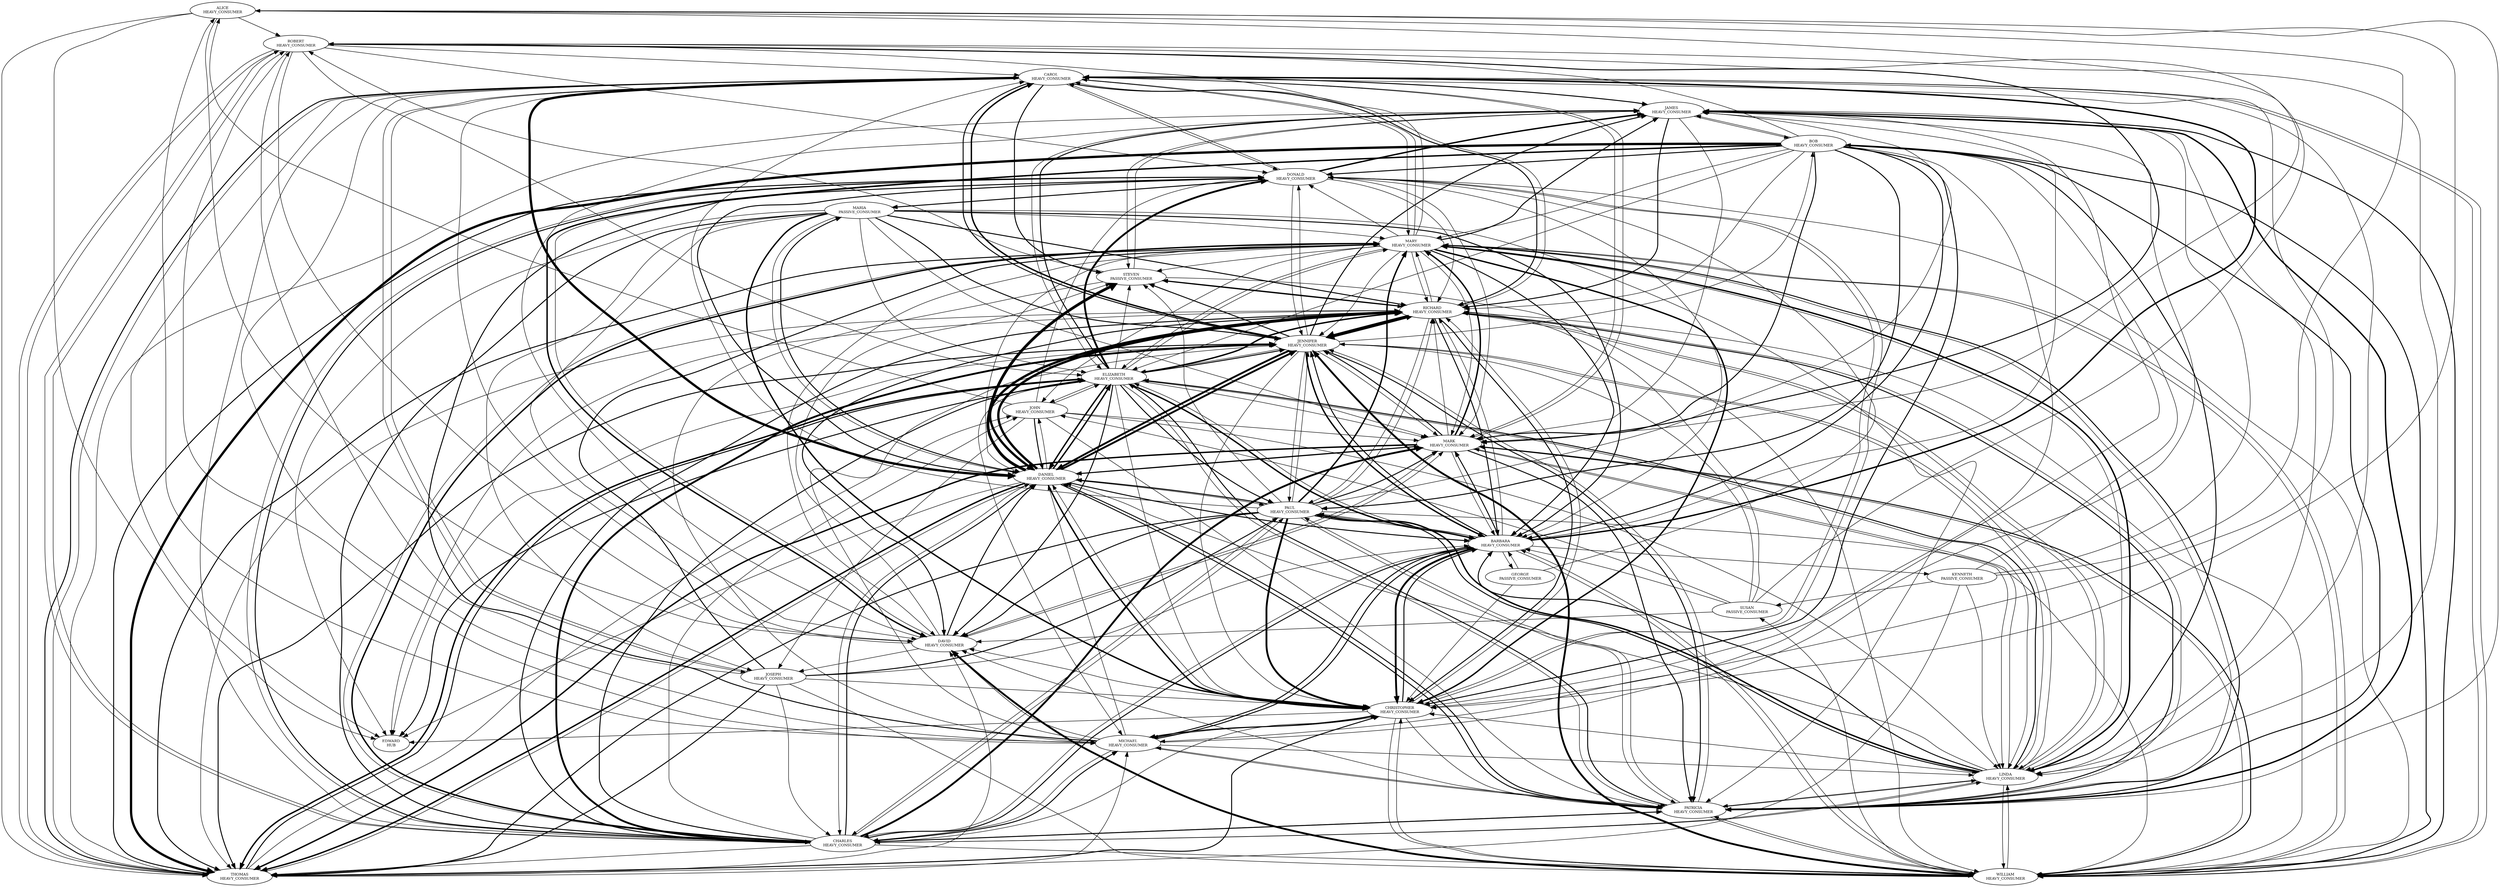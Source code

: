 // Template
digraph {
	overlap=scale
	"0x0629AD512E" [label="ALICE
HEAVY_CONSUMER" fontsize=8]
	"0x0A936D5F6E" [label="BOB
HEAVY_CONSUMER" fontsize=8]
	"0xA9F8DEA811" [label="CAROL
HEAVY_CONSUMER" fontsize=8]
	"0x04947FA9E1" [label="JAMES
HEAVY_CONSUMER" fontsize=8]
	"0x733CC31B32" [label="JOHN
HEAVY_CONSUMER" fontsize=8]
	"0xB691CC18D1" [label="ROBERT
HEAVY_CONSUMER" fontsize=8]
	"0xCC67D28E59" [label="MICHAEL
HEAVY_CONSUMER" fontsize=8]
	"0xCB7EDB0344" [label="MARY
HEAVY_CONSUMER" fontsize=8]
	"0x3781DEF0EA" [label="WILLIAM
HEAVY_CONSUMER" fontsize=8]
	"0xA6BE8493D0" [label="DAVID
HEAVY_CONSUMER" fontsize=8]
	"0x5CE2016D7A" [label="RICHARD
HEAVY_CONSUMER" fontsize=8]
	"0xB14BA8F7EA" [label="CHARLES
HEAVY_CONSUMER" fontsize=8]
	"0xEB940707E5" [label="JOSEPH
HEAVY_CONSUMER" fontsize=8]
	"0x4F11722E16" [label="THOMAS
HEAVY_CONSUMER" fontsize=8]
	"0xD81D7A7967" [label="PATRICIA
HEAVY_CONSUMER" fontsize=8]
	"0x950043C4F3" [label="CHRISTOPHER
HEAVY_CONSUMER" fontsize=8]
	"0xCA42457BD9" [label="LINDA
HEAVY_CONSUMER" fontsize=8]
	"0xBB084BF3EA" [label="BARBARA
HEAVY_CONSUMER" fontsize=8]
	"0xBFC5DA6BBC" [label="DANIEL
HEAVY_CONSUMER" fontsize=8]
	"0x4DC8F51C4F" [label="PAUL
HEAVY_CONSUMER" fontsize=8]
	"0x4C7C98282A" [label="MARK
HEAVY_CONSUMER" fontsize=8]
	"0x693D74AE66" [label="ELIZABETH
HEAVY_CONSUMER" fontsize=8]
	"0x67977A1BAC" [label="DONALD
HEAVY_CONSUMER" fontsize=8]
	"0x4846206837" [label="JENNIFER
HEAVY_CONSUMER" fontsize=8]
	"0x473595B24B" [label="GEORGE
PASSIVE_CONSUMER" fontsize=8]
	"0x03F7D6F425" [label="MARIA
PASSIVE_CONSUMER" fontsize=8]
	"0x50E3FE6CA0" [label="KENNETH
PASSIVE_CONSUMER" fontsize=8]
	"0x444CE63E72" [label="SUSAN
PASSIVE_CONSUMER" fontsize=8]
	"0x2D777C918D" [label="STEVEN
PASSIVE_CONSUMER" fontsize=8]
	"0x13871360E0" [label="EDWARD
HUB" fontsize=8]
	"0xCC67D28E59" -> "0x67977A1BAC" [penwidth=2]
	"0x4846206837" -> "0x04947FA9E1" [penwidth=2]
	"0x4F11722E16" -> "0x67977A1BAC" [penwidth=2]
	"0xB14BA8F7EA" -> "0x5CE2016D7A" [penwidth=2]
	"0x3781DEF0EA" -> "0xD81D7A7967" [penwidth=1]
	"0xA9F8DEA811" -> "0xBFC5DA6BBC" [penwidth=5]
	"0x3781DEF0EA" -> "0x444CE63E72" [penwidth=1]
	"0x4846206837" -> "0x2D777C918D" [penwidth=2]
	"0x4DC8F51C4F" -> "0xA6BE8493D0" [penwidth=2]
	"0x4846206837" -> "0xD81D7A7967" [penwidth=2]
	"0xEB940707E5" -> "0xA9F8DEA811" [penwidth=1]
	"0x693D74AE66" -> "0x4846206837" [penwidth=2]
	"0x950043C4F3" -> "0xD81D7A7967" [penwidth=1]
	"0x0A936D5F6E" -> "0xD81D7A7967" [penwidth=2]
	"0x693D74AE66" -> "0xBB084BF3EA" [penwidth=3]
	"0x950043C4F3" -> "0x04947FA9E1" [penwidth=1]
	"0x0A936D5F6E" -> "0x67977A1BAC" [penwidth=2]
	"0xB691CC18D1" -> "0x4C7C98282A" [penwidth=2]
	"0xD81D7A7967" -> "0x04947FA9E1" [penwidth=3]
	"0x4846206837" -> "0x67977A1BAC" [penwidth=1]
	"0xEB940707E5" -> "0xBB084BF3EA" [penwidth=1]
	"0x04947FA9E1" -> "0x2D777C918D" [penwidth=1]
	"0x5CE2016D7A" -> "0x4846206837" [penwidth=6]
	"0x950043C4F3" -> "0xA6BE8493D0" [penwidth=1]
	"0xCA42457BD9" -> "0xCB7EDB0344" [penwidth=3]
	"0x03F7D6F425" -> "0xEB940707E5" [penwidth=1]
	"0xBB084BF3EA" -> "0xCC67D28E59" [penwidth=2]
	"0x4DC8F51C4F" -> "0x950043C4F3" [penwidth=4]
	"0x03F7D6F425" -> "0xBFC5DA6BBC" [penwidth=1]
	"0xD81D7A7967" -> "0x3781DEF0EA" [penwidth=1]
	"0xCB7EDB0344" -> "0x950043C4F3" [penwidth=3]
	"0x67977A1BAC" -> "0x03F7D6F425" [penwidth=2]
	"0xCB7EDB0344" -> "0xBB084BF3EA" [penwidth=2]
	"0x4C7C98282A" -> "0xCA42457BD9" [penwidth=1]
	"0xBFC5DA6BBC" -> "0x5CE2016D7A" [penwidth=5]
	"0xD81D7A7967" -> "0xCA42457BD9" [penwidth=1]
	"0x3781DEF0EA" -> "0xCA42457BD9" [penwidth=1]
	"0xCB7EDB0344" -> "0xA6BE8493D0" [penwidth=1]
	"0xBB084BF3EA" -> "0x4846206837" [penwidth=2]
	"0x04947FA9E1" -> "0x4C7C98282A" [penwidth=1]
	"0x0629AD512E" -> "0xD81D7A7967" [penwidth=1]
	"0x473595B24B" -> "0x950043C4F3" [penwidth=1]
	"0xCB7EDB0344" -> "0x4F11722E16" [penwidth=2]
	"0x693D74AE66" -> "0x67977A1BAC" [penwidth=4]
	"0x693D74AE66" -> "0xA6BE8493D0" [penwidth=2]
	"0x733CC31B32" -> "0xEB940707E5" [penwidth=1]
	"0x03F7D6F425" -> "0xCB7EDB0344" [penwidth=1]
	"0x5CE2016D7A" -> "0xBFC5DA6BBC" [penwidth=5]
	"0x693D74AE66" -> "0xCB7EDB0344" [penwidth=1]
	"0xBB084BF3EA" -> "0x950043C4F3" [penwidth=4]
	"0x5CE2016D7A" -> "0x4F11722E16" [penwidth=1]
	"0xCB7EDB0344" -> "0x4C7C98282A" [penwidth=1]
	"0xEB940707E5" -> "0x950043C4F3" [penwidth=1]
	"0xD81D7A7967" -> "0x4846206837" [penwidth=1]
	"0xB14BA8F7EA" -> "0x4846206837" [penwidth=4]
	"0xB14BA8F7EA" -> "0x67977A1BAC" [penwidth=2]
	"0x2D777C918D" -> "0x5CE2016D7A" [penwidth=1]
	"0x4846206837" -> "0x950043C4F3" [penwidth=1]
	"0xCB7EDB0344" -> "0xD81D7A7967" [penwidth=1]
	"0x0A936D5F6E" -> "0xA6BE8493D0" [penwidth=3]
	"0xBFC5DA6BBC" -> "0x03F7D6F425" [penwidth=2]
	"0x4F11722E16" -> "0xB691CC18D1" [penwidth=1]
	"0x693D74AE66" -> "0x04947FA9E1" [penwidth=2]
	"0x5CE2016D7A" -> "0xBB084BF3EA" [penwidth=2]
	"0x5CE2016D7A" -> "0xCA42457BD9" [penwidth=1]
	"0xB691CC18D1" -> "0xCA42457BD9" [penwidth=1]
	"0x4846206837" -> "0x13871360E0" [penwidth=1]
	"0x4DC8F51C4F" -> "0xCB7EDB0344" [penwidth=3]
	"0x4846206837" -> "0xBB084BF3EA" [penwidth=3]
	"0xB14BA8F7EA" -> "0x3781DEF0EA" [penwidth=1]
	"0xD81D7A7967" -> "0xBFC5DA6BBC" [penwidth=2]
	"0xBB084BF3EA" -> "0x4C7C98282A" [penwidth=2]
	"0xCC67D28E59" -> "0x04947FA9E1" [penwidth=1]
	"0x03F7D6F425" -> "0x950043C4F3" [penwidth=3]
	"0xD81D7A7967" -> "0x4DC8F51C4F" [penwidth=1]
	"0x4846206837" -> "0x4C7C98282A" [penwidth=1]
	"0xA6BE8493D0" -> "0x2D777C918D" [penwidth=1]
	"0x950043C4F3" -> "0xBB084BF3EA" [penwidth=2]
	"0xCC67D28E59" -> "0xBB084BF3EA" [penwidth=2]
	"0xBB084BF3EA" -> "0x3781DEF0EA" [penwidth=1]
	"0xB691CC18D1" -> "0x4F11722E16" [penwidth=1]
	"0xB14BA8F7EA" -> "0x4C7C98282A" [penwidth=4]
	"0x693D74AE66" -> "0x5CE2016D7A" [penwidth=3]
	"0x693D74AE66" -> "0xCA42457BD9" [penwidth=1]
	"0xCA42457BD9" -> "0xBFC5DA6BBC" [penwidth=1]
	"0x4846206837" -> "0xA9F8DEA811" [penwidth=3]
	"0x4C7C98282A" -> "0x4F11722E16" [penwidth=3]
	"0xEB940707E5" -> "0x4F11722E16" [penwidth=2]
	"0x3781DEF0EA" -> "0x4C7C98282A" [penwidth=2]
	"0x4846206837" -> "0x5CE2016D7A" [penwidth=2]
	"0xBFC5DA6BBC" -> "0x67977A1BAC" [penwidth=2]
	"0x0A936D5F6E" -> "0x3781DEF0EA" [penwidth=2]
	"0xA9F8DEA811" -> "0xEB940707E5" [penwidth=1]
	"0x67977A1BAC" -> "0x04947FA9E1" [penwidth=3]
	"0xD81D7A7967" -> "0xB14BA8F7EA" [penwidth=1]
	"0x0629AD512E" -> "0x4C7C98282A" [penwidth=1]
	"0xCA42457BD9" -> "0x4C7C98282A" [penwidth=1]
	"0xBB084BF3EA" -> "0x693D74AE66" [penwidth=1]
	"0xBFC5DA6BBC" -> "0x2D777C918D" [penwidth=6]
	"0xB14BA8F7EA" -> "0xCB7EDB0344" [penwidth=3]
	"0xA9F8DEA811" -> "0x4846206837" [penwidth=2]
	"0xBB084BF3EA" -> "0x4DC8F51C4F" [penwidth=1]
	"0x5CE2016D7A" -> "0xD81D7A7967" [penwidth=2]
	"0xD81D7A7967" -> "0xCB7EDB0344" [penwidth=2]
	"0x0A936D5F6E" -> "0xCC67D28E59" [penwidth=1]
	"0xCB7EDB0344" -> "0x693D74AE66" [penwidth=1]
	"0xCA42457BD9" -> "0x4DC8F51C4F" [penwidth=3]
	"0x693D74AE66" -> "0x4F11722E16" [penwidth=3]
	"0x444CE63E72" -> "0x5CE2016D7A" [penwidth=1]
	"0xA9F8DEA811" -> "0x5CE2016D7A" [penwidth=2]
	"0x4C7C98282A" -> "0xCB7EDB0344" [penwidth=3]
	"0x4F11722E16" -> "0xA9F8DEA811" [penwidth=1]
	"0xBB084BF3EA" -> "0x5CE2016D7A" [penwidth=1]
	"0xA9F8DEA811" -> "0x4F11722E16" [penwidth=2]
	"0x693D74AE66" -> "0x13871360E0" [penwidth=2]
	"0xCA42457BD9" -> "0x3781DEF0EA" [penwidth=1]
	"0xEB940707E5" -> "0xB691CC18D1" [penwidth=1]
	"0x733CC31B32" -> "0xCA42457BD9" [penwidth=1]
	"0x4F11722E16" -> "0xCC67D28E59" [penwidth=1]
	"0xCB7EDB0344" -> "0xB691CC18D1" [penwidth=1]
	"0xBB084BF3EA" -> "0xB14BA8F7EA" [penwidth=1]
	"0x0A936D5F6E" -> "0x950043C4F3" [penwidth=2]
	"0x04947FA9E1" -> "0x0A936D5F6E" [penwidth=1]
	"0xB14BA8F7EA" -> "0xB691CC18D1" [penwidth=1]
	"0x4DC8F51C4F" -> "0x04947FA9E1" [penwidth=1]
	"0x04947FA9E1" -> "0x5CE2016D7A" [penwidth=2]
	"0xCB7EDB0344" -> "0x2D777C918D" [penwidth=1]
	"0x4846206837" -> "0x4F11722E16" [penwidth=2]
	"0x67977A1BAC" -> "0x950043C4F3" [penwidth=1]
	"0xBB084BF3EA" -> "0x473595B24B" [penwidth=1]
	"0x693D74AE66" -> "0xD81D7A7967" [penwidth=1]
	"0xBFC5DA6BBC" -> "0x693D74AE66" [penwidth=3]
	"0x444CE63E72" -> "0xBB084BF3EA" [penwidth=1]
	"0x693D74AE66" -> "0x950043C4F3" [penwidth=1]
	"0xA6BE8493D0" -> "0xA9F8DEA811" [penwidth=1]
	"0xB14BA8F7EA" -> "0x4F11722E16" [penwidth=1]
	"0x03F7D6F425" -> "0x4846206837" [penwidth=2]
	"0x473595B24B" -> "0x67977A1BAC" [penwidth=1]
	"0x0A936D5F6E" -> "0xBB084BF3EA" [penwidth=2]
	"0xD81D7A7967" -> "0xCC67D28E59" [penwidth=1]
	"0xCC67D28E59" -> "0xBFC5DA6BBC" [penwidth=1]
	"0x5CE2016D7A" -> "0x2D777C918D" [penwidth=2]
	"0xCB7EDB0344" -> "0x733CC31B32" [penwidth=1]
	"0x03F7D6F425" -> "0x5CE2016D7A" [penwidth=2]
	"0x693D74AE66" -> "0xBFC5DA6BBC" [penwidth=3]
	"0x50E3FE6CA0" -> "0x0A936D5F6E" [penwidth=1]
	"0xA9F8DEA811" -> "0x13871360E0" [penwidth=1]
	"0xA6BE8493D0" -> "0x0A936D5F6E" [penwidth=1]
	"0xCB7EDB0344" -> "0x3781DEF0EA" [penwidth=1]
	"0x04947FA9E1" -> "0xCA42457BD9" [penwidth=1]
	"0xCC67D28E59" -> "0xD81D7A7967" [penwidth=1]
	"0x4F11722E16" -> "0x693D74AE66" [penwidth=2]
	"0xBFC5DA6BBC" -> "0x950043C4F3" [penwidth=3]
	"0xEB940707E5" -> "0xCB7EDB0344" [penwidth=2]
	"0xB14BA8F7EA" -> "0xBB084BF3EA" [penwidth=2]
	"0xA9F8DEA811" -> "0x950043C4F3" [penwidth=1]
	"0x3781DEF0EA" -> "0x5CE2016D7A" [penwidth=1]
	"0x4DC8F51C4F" -> "0x4846206837" [penwidth=1]
	"0x3781DEF0EA" -> "0x950043C4F3" [penwidth=1]
	"0xCC67D28E59" -> "0x4846206837" [penwidth=1]
	"0x0A936D5F6E" -> "0x4DC8F51C4F" [penwidth=2]
	"0x2D777C918D" -> "0xB691CC18D1" [penwidth=1]
	"0xB691CC18D1" -> "0xB14BA8F7EA" [penwidth=1]
	"0xB14BA8F7EA" -> "0xCC67D28E59" [penwidth=2]
	"0xA9F8DEA811" -> "0x4C7C98282A" [penwidth=1]
	"0xBB084BF3EA" -> "0x04947FA9E1" [penwidth=1]
	"0x693D74AE66" -> "0xCC67D28E59" [penwidth=1]
	"0x0A936D5F6E" -> "0xB691CC18D1" [penwidth=1]
	"0x693D74AE66" -> "0x4DC8F51C4F" [penwidth=2]
	"0xBB084BF3EA" -> "0xA9F8DEA811" [penwidth=3]
	"0xCB7EDB0344" -> "0xCA42457BD9" [penwidth=1]
	"0x950043C4F3" -> "0xCC67D28E59" [penwidth=2]
	"0x733CC31B32" -> "0xD81D7A7967" [penwidth=1]
	"0x4DC8F51C4F" -> "0x4C7C98282A" [penwidth=2]
	"0x50E3FE6CA0" -> "0x4F11722E16" [penwidth=1]
	"0x0629AD512E" -> "0x4F11722E16" [penwidth=1]
	"0xCA42457BD9" -> "0xBB084BF3EA" [penwidth=2]
	"0x0629AD512E" -> "0xA6BE8493D0" [penwidth=1]
	"0x0A936D5F6E" -> "0x693D74AE66" [penwidth=1]
	"0x4DC8F51C4F" -> "0xD81D7A7967" [penwidth=1]
	"0xCC67D28E59" -> "0xB14BA8F7EA" [penwidth=1]
	"0x3781DEF0EA" -> "0x4846206837" [penwidth=4]
	"0xEB940707E5" -> "0x4DC8F51C4F" [penwidth=2]
	"0x3781DEF0EA" -> "0xA6BE8493D0" [penwidth=4]
	"0x4846206837" -> "0xCA42457BD9" [penwidth=1]
	"0xCC67D28E59" -> "0x0629AD512E" [penwidth=1]
	"0x5CE2016D7A" -> "0xCB7EDB0344" [penwidth=1]
	"0x0A936D5F6E" -> "0x5CE2016D7A" [penwidth=1]
	"0xA9F8DEA811" -> "0x3781DEF0EA" [penwidth=1]
	"0xBB084BF3EA" -> "0x50E3FE6CA0" [penwidth=1]
	"0xD81D7A7967" -> "0xA6BE8493D0" [penwidth=1]
	"0xBFC5DA6BBC" -> "0x4F11722E16" [penwidth=3]
	"0x4C7C98282A" -> "0x4846206837" [penwidth=2]
	"0xBFC5DA6BBC" -> "0xD81D7A7967" [penwidth=2]
	"0x0629AD512E" -> "0x13871360E0" [penwidth=1]
	"0x473595B24B" -> "0xBB084BF3EA" [penwidth=1]
	"0x3781DEF0EA" -> "0x67977A1BAC" [penwidth=1]
	"0xCA42457BD9" -> "0x693D74AE66" [penwidth=2]
	"0x444CE63E72" -> "0xA6BE8493D0" [penwidth=1]
	"0xCB7EDB0344" -> "0xA9F8DEA811" [penwidth=1]
	"0x4846206837" -> "0x4DC8F51C4F" [penwidth=1]
	"0x950043C4F3" -> "0x67977A1BAC" [penwidth=1]
	"0x67977A1BAC" -> "0x4C7C98282A" [penwidth=1]
	"0x03F7D6F425" -> "0xA6BE8493D0" [penwidth=1]
	"0xEB940707E5" -> "0x3781DEF0EA" [penwidth=1]
	"0xA9F8DEA811" -> "0x2D777C918D" [penwidth=2]
	"0x03F7D6F425" -> "0xB14BA8F7EA" [penwidth=2]
	"0x04947FA9E1" -> "0x693D74AE66" [penwidth=1]
	"0x4F11722E16" -> "0x950043C4F3" [penwidth=2]
	"0x4C7C98282A" -> "0xD81D7A7967" [penwidth=2]
	"0x4C7C98282A" -> "0xA9F8DEA811" [penwidth=1]
	"0xA9F8DEA811" -> "0xCB7EDB0344" [penwidth=1]
	"0x4846206837" -> "0xBFC5DA6BBC" [penwidth=4]
	"0x5CE2016D7A" -> "0x4DC8F51C4F" [penwidth=1]
	"0x3781DEF0EA" -> "0xCB7EDB0344" [penwidth=1]
	"0xCA42457BD9" -> "0x950043C4F3" [penwidth=1]
	"0x4DC8F51C4F" -> "0x3781DEF0EA" [penwidth=1]
	"0x733CC31B32" -> "0x4C7C98282A" [penwidth=1]
	"0x3781DEF0EA" -> "0xA9F8DEA811" [penwidth=1]
	"0x444CE63E72" -> "0xB691CC18D1" [penwidth=1]
	"0x444CE63E72" -> "0x733CC31B32" [penwidth=1]
	"0x733CC31B32" -> "0xBFC5DA6BBC" [penwidth=2]
	"0xB691CC18D1" -> "0xA6BE8493D0" [penwidth=1]
	"0xB14BA8F7EA" -> "0x693D74AE66" [penwidth=2]
	"0xCB7EDB0344" -> "0x67977A1BAC" [penwidth=1]
	"0x5CE2016D7A" -> "0xA6BE8493D0" [penwidth=2]
	"0x50E3FE6CA0" -> "0x0629AD512E" [penwidth=1]
	"0x4DC8F51C4F" -> "0x4F11722E16" [penwidth=2]
	"0x0A936D5F6E" -> "0x4F11722E16" [penwidth=5]
	"0x67977A1BAC" -> "0x4846206837" [penwidth=1]
	"0x2D777C918D" -> "0x04947FA9E1" [penwidth=1]
	"0x5CE2016D7A" -> "0x950043C4F3" [penwidth=2]
	"0x4DC8F51C4F" -> "0x2D777C918D" [penwidth=1]
	"0x693D74AE66" -> "0x2D777C918D" [penwidth=1]
	"0x5CE2016D7A" -> "0x13871360E0" [penwidth=1]
	"0xB14BA8F7EA" -> "0xD81D7A7967" [penwidth=2]
	"0xB691CC18D1" -> "0xCC67D28E59" [penwidth=1]
	"0xCC67D28E59" -> "0xA9F8DEA811" [penwidth=1]
	"0xBFC5DA6BBC" -> "0x4846206837" [penwidth=4]
	"0x4C7C98282A" -> "0x3781DEF0EA" [penwidth=1]
	"0xA6BE8493D0" -> "0xEB940707E5" [penwidth=1]
	"0x4F11722E16" -> "0x733CC31B32" [penwidth=1]
	"0xB14BA8F7EA" -> "0x950043C4F3" [penwidth=1]
	"0x04947FA9E1" -> "0x4F11722E16" [penwidth=1]
	"0x950043C4F3" -> "0x5CE2016D7A" [penwidth=1]
	"0xCB7EDB0344" -> "0xBFC5DA6BBC" [penwidth=1]
	"0xBFC5DA6BBC" -> "0x4DC8F51C4F" [penwidth=1]
	"0x4DC8F51C4F" -> "0x5CE2016D7A" [penwidth=1]
	"0xA9F8DEA811" -> "0x67977A1BAC" [penwidth=1]
	"0xCC67D28E59" -> "0xA6BE8493D0" [penwidth=1]
	"0xCA42457BD9" -> "0xB14BA8F7EA" [penwidth=1]
	"0x0A936D5F6E" -> "0x4C7C98282A" [penwidth=2]
	"0x67977A1BAC" -> "0x5CE2016D7A" [penwidth=1]
	"0x4846206837" -> "0x693D74AE66" [penwidth=1]
	"0x2D777C918D" -> "0xCC67D28E59" [penwidth=1]
	"0x03F7D6F425" -> "0xD81D7A7967" [penwidth=1]
	"0xBFC5DA6BBC" -> "0x733CC31B32" [penwidth=1]
	"0x4C7C98282A" -> "0xBFC5DA6BBC" [penwidth=2]
	"0xBFC5DA6BBC" -> "0xBB084BF3EA" [penwidth=2]
	"0x950043C4F3" -> "0x13871360E0" [penwidth=1]
	"0x4DC8F51C4F" -> "0xBFC5DA6BBC" [penwidth=2]
	"0x0A936D5F6E" -> "0x04947FA9E1" [penwidth=1]
	"0x4846206837" -> "0x0A936D5F6E" [penwidth=1]
	"0x733CC31B32" -> "0x693D74AE66" [penwidth=1]
	"0x67977A1BAC" -> "0xB14BA8F7EA" [penwidth=1]
	"0xBFC5DA6BBC" -> "0xB14BA8F7EA" [penwidth=1]
	"0xCA42457BD9" -> "0x4846206837" [penwidth=1]
	"0x4C7C98282A" -> "0xBB084BF3EA" [penwidth=1]
	"0xCA42457BD9" -> "0x5CE2016D7A" [penwidth=1]
	"0xCC67D28E59" -> "0x950043C4F3" [penwidth=1]
	"0xA9F8DEA811" -> "0xCA42457BD9" [penwidth=1]
	"0xB14BA8F7EA" -> "0xBFC5DA6BBC" [penwidth=2]
	"0xA9F8DEA811" -> "0x04947FA9E1" [penwidth=2]
	"0xBFC5DA6BBC" -> "0x13871360E0" [penwidth=1]
	"0x03F7D6F425" -> "0xBB084BF3EA" [penwidth=2]
	"0x444CE63E72" -> "0x4846206837" [penwidth=1]
	"0x0629AD512E" -> "0x950043C4F3" [penwidth=1]
	"0xCB7EDB0344" -> "0x04947FA9E1" [penwidth=2]
	"0x4DC8F51C4F" -> "0xB14BA8F7EA" [penwidth=1]
	"0xCB7EDB0344" -> "0xB14BA8F7EA" [penwidth=1]
	"0xBFC5DA6BBC" -> "0x4C7C98282A" [penwidth=1]
	"0x693D74AE66" -> "0x733CC31B32" [penwidth=1]
	"0xD81D7A7967" -> "0x693D74AE66" [penwidth=2]
	"0xA6BE8493D0" -> "0xBFC5DA6BBC" [penwidth=2]
	"0x733CC31B32" -> "0x0629AD512E" [penwidth=1]
	"0xA6BE8493D0" -> "0x4C7C98282A" [penwidth=1]
	"0xEB940707E5" -> "0xB14BA8F7EA" [penwidth=1]
	"0xCB7EDB0344" -> "0x4846206837" [penwidth=1]
	"0x0A936D5F6E" -> "0xCA42457BD9" [penwidth=2]
	"0x4C7C98282A" -> "0xA6BE8493D0" [penwidth=1]
	"0x50E3FE6CA0" -> "0x444CE63E72" [penwidth=1]
	"0x4DC8F51C4F" -> "0xBB084BF3EA" [penwidth=1]
	"0xA9F8DEA811" -> "0xB14BA8F7EA" [penwidth=1]
	"0x4F11722E16" -> "0xA6BE8493D0" [penwidth=1]
	"0x0A936D5F6E" -> "0xCB7EDB0344" [penwidth=1]
	"0x4DC8F51C4F" -> "0xCA42457BD9" [penwidth=2]
	"0x4C7C98282A" -> "0x5CE2016D7A" [penwidth=1]
	"0x2D777C918D" -> "0x3781DEF0EA" [penwidth=1]
	"0xCC67D28E59" -> "0xCA42457BD9" [penwidth=1]
	"0x3781DEF0EA" -> "0x04947FA9E1" [penwidth=2]
	"0xD81D7A7967" -> "0x5CE2016D7A" [penwidth=1]
	"0x0629AD512E" -> "0xB691CC18D1" [penwidth=1]
	"0x4DC8F51C4F" -> "0xA9F8DEA811" [penwidth=1]
	"0xB691CC18D1" -> "0x67977A1BAC" [penwidth=1]
	"0x50E3FE6CA0" -> "0x04947FA9E1" [penwidth=1]
	"0xCA42457BD9" -> "0xD81D7A7967" [penwidth=1]
	"0x03F7D6F425" -> "0x693D74AE66" [penwidth=1]
	"0x3781DEF0EA" -> "0xBB084BF3EA" [penwidth=1]
	"0xB691CC18D1" -> "0x693D74AE66" [penwidth=1]
	"0x950043C4F3" -> "0xBFC5DA6BBC" [penwidth=1]
	"0x4F11722E16" -> "0xBFC5DA6BBC" [penwidth=1]
	"0xCB7EDB0344" -> "0x5CE2016D7A" [penwidth=1]
	"0x50E3FE6CA0" -> "0xCA42457BD9" [penwidth=1]
	"0xB14BA8F7EA" -> "0x733CC31B32" [penwidth=1]
	"0xB14BA8F7EA" -> "0x4DC8F51C4F" [penwidth=1]
	"0x950043C4F3" -> "0x3781DEF0EA" [penwidth=1]
	"0xB691CC18D1" -> "0xA9F8DEA811" [penwidth=1]
	"0xB14BA8F7EA" -> "0xCA42457BD9" [penwidth=1]
	"0x5CE2016D7A" -> "0xA9F8DEA811" [penwidth=1]
	"0x03F7D6F425" -> "0x4C7C98282A" [penwidth=1]
	"0x03F7D6F425" -> "0x13871360E0" [penwidth=1]
	"0x733CC31B32" -> "0x67977A1BAC" [penwidth=1]
	"0x693D74AE66" -> "0x4C7C98282A" [penwidth=1]
	"0x67977A1BAC" -> "0xA9F8DEA811" [penwidth=1]
	"0x67977A1BAC" -> "0xBB084BF3EA" [penwidth=1]
	"0xA6BE8493D0" -> "0x04947FA9E1" [penwidth=1]
}

